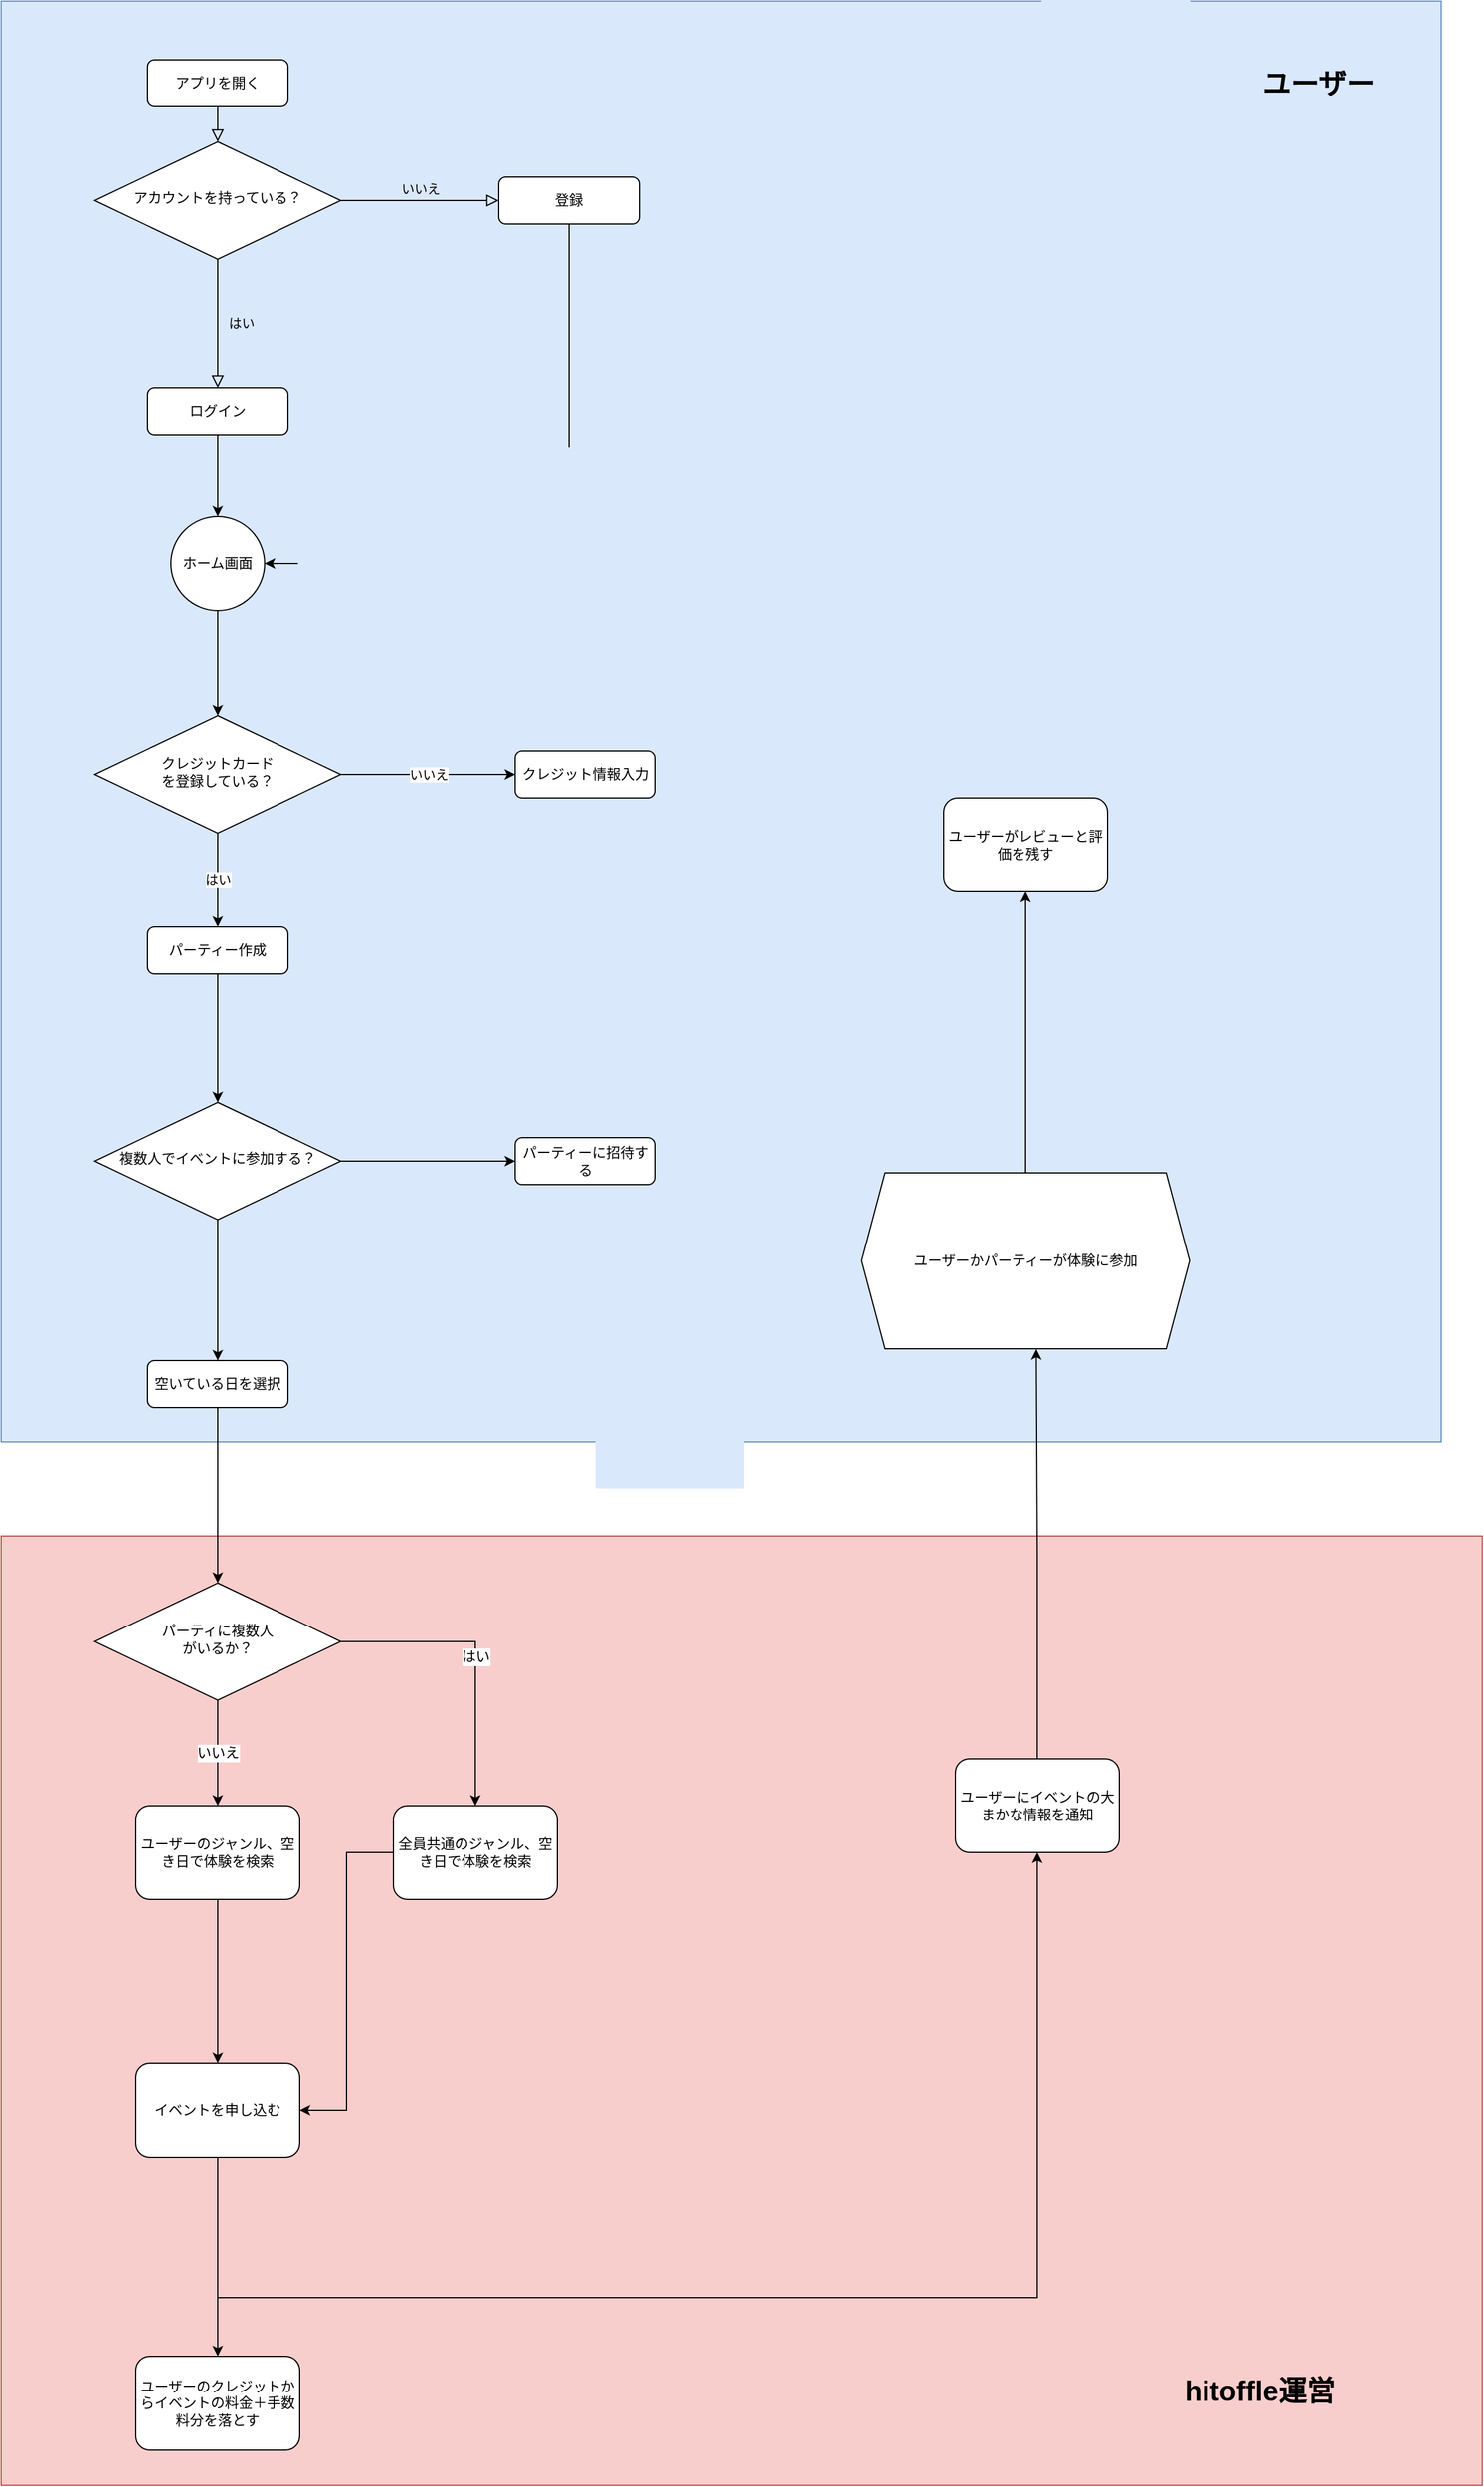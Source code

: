<mxfile version="15.6.3" type="github">
  <diagram id="C5RBs43oDa-KdzZeNtuy" name="Page-1">
    <mxGraphModel dx="1965" dy="1363" grid="1" gridSize="10" guides="1" tooltips="1" connect="1" arrows="1" fold="1" page="1" pageScale="1" pageWidth="827" pageHeight="1169" math="0" shadow="0">
      <root>
        <mxCell id="WIyWlLk6GJQsqaUBKTNV-0" />
        <mxCell id="WIyWlLk6GJQsqaUBKTNV-1" parent="WIyWlLk6GJQsqaUBKTNV-0" />
        <mxCell id="mJmePlffthuygLBhJIn6-11" value="" style="rounded=0;whiteSpace=wrap;html=1;fillColor=#f8cecc;strokeColor=#b85450;" vertex="1" parent="WIyWlLk6GJQsqaUBKTNV-1">
          <mxGeometry x="35" y="1340" width="1265" height="810" as="geometry" />
        </mxCell>
        <mxCell id="VVGWKkIphgC3ftQ22iEe-24" value="" style="whiteSpace=wrap;html=1;aspect=fixed;fillColor=#dae8fc;strokeColor=#6c8ebf;" parent="WIyWlLk6GJQsqaUBKTNV-1" vertex="1">
          <mxGeometry x="35" y="30" width="1230" height="1230" as="geometry" />
        </mxCell>
        <mxCell id="WIyWlLk6GJQsqaUBKTNV-2" value="" style="rounded=0;html=1;jettySize=auto;orthogonalLoop=1;fontSize=11;endArrow=block;endFill=0;endSize=8;strokeWidth=1;shadow=0;labelBackgroundColor=none;edgeStyle=orthogonalEdgeStyle;" parent="WIyWlLk6GJQsqaUBKTNV-1" source="WIyWlLk6GJQsqaUBKTNV-3" target="WIyWlLk6GJQsqaUBKTNV-6" edge="1">
          <mxGeometry relative="1" as="geometry" />
        </mxCell>
        <mxCell id="WIyWlLk6GJQsqaUBKTNV-3" value="アプリを開く" style="rounded=1;whiteSpace=wrap;html=1;fontSize=12;glass=0;strokeWidth=1;shadow=0;" parent="WIyWlLk6GJQsqaUBKTNV-1" vertex="1">
          <mxGeometry x="160" y="80" width="120" height="40" as="geometry" />
        </mxCell>
        <mxCell id="WIyWlLk6GJQsqaUBKTNV-4" value="はい" style="rounded=0;html=1;jettySize=auto;orthogonalLoop=1;fontSize=11;endArrow=block;endFill=0;endSize=8;strokeWidth=1;shadow=0;labelBackgroundColor=none;edgeStyle=orthogonalEdgeStyle;entryX=0.5;entryY=0;entryDx=0;entryDy=0;" parent="WIyWlLk6GJQsqaUBKTNV-1" source="WIyWlLk6GJQsqaUBKTNV-6" target="WIyWlLk6GJQsqaUBKTNV-11" edge="1">
          <mxGeometry y="20" relative="1" as="geometry">
            <mxPoint as="offset" />
            <mxPoint x="220" y="320" as="targetPoint" />
          </mxGeometry>
        </mxCell>
        <mxCell id="WIyWlLk6GJQsqaUBKTNV-5" value="いいえ" style="edgeStyle=orthogonalEdgeStyle;rounded=0;html=1;jettySize=auto;orthogonalLoop=1;fontSize=11;endArrow=block;endFill=0;endSize=8;strokeWidth=1;shadow=0;labelBackgroundColor=none;" parent="WIyWlLk6GJQsqaUBKTNV-1" source="WIyWlLk6GJQsqaUBKTNV-6" target="WIyWlLk6GJQsqaUBKTNV-7" edge="1">
          <mxGeometry y="10" relative="1" as="geometry">
            <mxPoint as="offset" />
          </mxGeometry>
        </mxCell>
        <mxCell id="WIyWlLk6GJQsqaUBKTNV-6" value="アカウントを持っている？" style="rhombus;whiteSpace=wrap;html=1;shadow=0;fontFamily=Helvetica;fontSize=12;align=center;strokeWidth=1;spacing=6;spacingTop=-4;" parent="WIyWlLk6GJQsqaUBKTNV-1" vertex="1">
          <mxGeometry x="115" y="150" width="210" height="100" as="geometry" />
        </mxCell>
        <mxCell id="VVGWKkIphgC3ftQ22iEe-2" style="edgeStyle=orthogonalEdgeStyle;rounded=0;orthogonalLoop=1;jettySize=auto;html=1;entryX=1;entryY=0.5;entryDx=0;entryDy=0;" parent="WIyWlLk6GJQsqaUBKTNV-1" source="WIyWlLk6GJQsqaUBKTNV-7" target="VVGWKkIphgC3ftQ22iEe-4" edge="1">
          <mxGeometry relative="1" as="geometry">
            <mxPoint x="280" y="490" as="targetPoint" />
            <Array as="points">
              <mxPoint x="520" y="510" />
            </Array>
          </mxGeometry>
        </mxCell>
        <mxCell id="WIyWlLk6GJQsqaUBKTNV-7" value="登録" style="rounded=1;whiteSpace=wrap;html=1;fontSize=12;glass=0;strokeWidth=1;shadow=0;" parent="WIyWlLk6GJQsqaUBKTNV-1" vertex="1">
          <mxGeometry x="460" y="180" width="120" height="40" as="geometry" />
        </mxCell>
        <mxCell id="VVGWKkIphgC3ftQ22iEe-1" style="edgeStyle=orthogonalEdgeStyle;rounded=0;orthogonalLoop=1;jettySize=auto;html=1;" parent="WIyWlLk6GJQsqaUBKTNV-1" source="WIyWlLk6GJQsqaUBKTNV-11" target="VVGWKkIphgC3ftQ22iEe-4" edge="1">
          <mxGeometry relative="1" as="geometry">
            <mxPoint x="220" y="470" as="targetPoint" />
          </mxGeometry>
        </mxCell>
        <mxCell id="WIyWlLk6GJQsqaUBKTNV-11" value="ログイン" style="rounded=1;whiteSpace=wrap;html=1;fontSize=12;glass=0;strokeWidth=1;shadow=0;" parent="WIyWlLk6GJQsqaUBKTNV-1" vertex="1">
          <mxGeometry x="160" y="360" width="120" height="40" as="geometry" />
        </mxCell>
        <mxCell id="VVGWKkIphgC3ftQ22iEe-8" style="edgeStyle=orthogonalEdgeStyle;rounded=0;orthogonalLoop=1;jettySize=auto;html=1;" parent="WIyWlLk6GJQsqaUBKTNV-1" source="VVGWKkIphgC3ftQ22iEe-3" target="VVGWKkIphgC3ftQ22iEe-7" edge="1">
          <mxGeometry relative="1" as="geometry" />
        </mxCell>
        <mxCell id="VVGWKkIphgC3ftQ22iEe-3" value="パーティー作成" style="rounded=1;whiteSpace=wrap;html=1;fontSize=12;glass=0;strokeWidth=1;shadow=0;" parent="WIyWlLk6GJQsqaUBKTNV-1" vertex="1">
          <mxGeometry x="160" y="820" width="120" height="40" as="geometry" />
        </mxCell>
        <mxCell id="mJmePlffthuygLBhJIn6-10" style="edgeStyle=orthogonalEdgeStyle;rounded=0;orthogonalLoop=1;jettySize=auto;html=1;" edge="1" parent="WIyWlLk6GJQsqaUBKTNV-1" source="VVGWKkIphgC3ftQ22iEe-4" target="VVGWKkIphgC3ftQ22iEe-16">
          <mxGeometry relative="1" as="geometry" />
        </mxCell>
        <mxCell id="VVGWKkIphgC3ftQ22iEe-4" value="ホーム画面" style="ellipse;whiteSpace=wrap;html=1;aspect=fixed;" parent="WIyWlLk6GJQsqaUBKTNV-1" vertex="1">
          <mxGeometry x="180" y="470" width="80" height="80" as="geometry" />
        </mxCell>
        <mxCell id="VVGWKkIphgC3ftQ22iEe-9" style="edgeStyle=orthogonalEdgeStyle;rounded=0;orthogonalLoop=1;jettySize=auto;html=1;entryX=0;entryY=0.5;entryDx=0;entryDy=0;" parent="WIyWlLk6GJQsqaUBKTNV-1" source="VVGWKkIphgC3ftQ22iEe-7" target="VVGWKkIphgC3ftQ22iEe-12" edge="1">
          <mxGeometry relative="1" as="geometry">
            <mxPoint x="410" y="860" as="targetPoint" />
          </mxGeometry>
        </mxCell>
        <mxCell id="mJmePlffthuygLBhJIn6-6" style="edgeStyle=orthogonalEdgeStyle;rounded=0;orthogonalLoop=1;jettySize=auto;html=1;" edge="1" parent="WIyWlLk6GJQsqaUBKTNV-1" source="VVGWKkIphgC3ftQ22iEe-7" target="VVGWKkIphgC3ftQ22iEe-19">
          <mxGeometry relative="1" as="geometry" />
        </mxCell>
        <mxCell id="VVGWKkIphgC3ftQ22iEe-7" value="複数人でイベントに参加する？" style="rhombus;whiteSpace=wrap;html=1;shadow=0;fontFamily=Helvetica;fontSize=12;align=center;strokeWidth=1;spacing=6;spacingTop=-4;" parent="WIyWlLk6GJQsqaUBKTNV-1" vertex="1">
          <mxGeometry x="115" y="970" width="210" height="100" as="geometry" />
        </mxCell>
        <mxCell id="VVGWKkIphgC3ftQ22iEe-12" value="パーティーに招待する" style="rounded=1;whiteSpace=wrap;html=1;fontSize=12;glass=0;strokeWidth=1;shadow=0;" parent="WIyWlLk6GJQsqaUBKTNV-1" vertex="1">
          <mxGeometry x="474" y="1000" width="120" height="40" as="geometry" />
        </mxCell>
        <mxCell id="VVGWKkIphgC3ftQ22iEe-17" value="いいえ" style="edgeStyle=orthogonalEdgeStyle;rounded=0;orthogonalLoop=1;jettySize=auto;html=1;" parent="WIyWlLk6GJQsqaUBKTNV-1" source="VVGWKkIphgC3ftQ22iEe-16" target="VVGWKkIphgC3ftQ22iEe-21" edge="1">
          <mxGeometry relative="1" as="geometry">
            <mxPoint x="460" y="1040" as="targetPoint" />
          </mxGeometry>
        </mxCell>
        <mxCell id="VVGWKkIphgC3ftQ22iEe-20" value="はい" style="edgeStyle=orthogonalEdgeStyle;rounded=0;orthogonalLoop=1;jettySize=auto;html=1;entryX=0.5;entryY=0;entryDx=0;entryDy=0;" parent="WIyWlLk6GJQsqaUBKTNV-1" source="VVGWKkIphgC3ftQ22iEe-16" target="VVGWKkIphgC3ftQ22iEe-3" edge="1">
          <mxGeometry relative="1" as="geometry" />
        </mxCell>
        <mxCell id="VVGWKkIphgC3ftQ22iEe-16" value="クレジットカード&lt;br&gt;を登録している？" style="rhombus;whiteSpace=wrap;html=1;shadow=0;fontFamily=Helvetica;fontSize=12;align=center;strokeWidth=1;spacing=6;spacingTop=-4;" parent="WIyWlLk6GJQsqaUBKTNV-1" vertex="1">
          <mxGeometry x="115" y="640" width="210" height="100" as="geometry" />
        </mxCell>
        <mxCell id="VVGWKkIphgC3ftQ22iEe-19" value="空いている日を選択" style="rounded=1;whiteSpace=wrap;html=1;fontSize=12;glass=0;strokeWidth=1;shadow=0;" parent="WIyWlLk6GJQsqaUBKTNV-1" vertex="1">
          <mxGeometry x="160" y="1190" width="120" height="40" as="geometry" />
        </mxCell>
        <mxCell id="VVGWKkIphgC3ftQ22iEe-21" value="クレジット情報入力" style="rounded=1;whiteSpace=wrap;html=1;fontSize=12;glass=0;strokeWidth=1;shadow=0;" parent="WIyWlLk6GJQsqaUBKTNV-1" vertex="1">
          <mxGeometry x="474" y="670" width="120" height="40" as="geometry" />
        </mxCell>
        <mxCell id="VVGWKkIphgC3ftQ22iEe-25" value="&lt;b&gt;&lt;font style=&quot;font-size: 24px&quot;&gt;ユーザー&lt;/font&gt;&lt;/b&gt;" style="text;html=1;strokeColor=none;fillColor=none;align=center;verticalAlign=middle;whiteSpace=wrap;rounded=0;" parent="WIyWlLk6GJQsqaUBKTNV-1" vertex="1">
          <mxGeometry x="1100" y="81" width="120" height="39" as="geometry" />
        </mxCell>
        <mxCell id="VVGWKkIphgC3ftQ22iEe-35" value="はい" style="edgeStyle=orthogonalEdgeStyle;rounded=0;orthogonalLoop=1;jettySize=auto;html=1;fontSize=12;" parent="WIyWlLk6GJQsqaUBKTNV-1" source="VVGWKkIphgC3ftQ22iEe-30" target="VVGWKkIphgC3ftQ22iEe-34" edge="1">
          <mxGeometry relative="1" as="geometry" />
        </mxCell>
        <mxCell id="VVGWKkIphgC3ftQ22iEe-38" value="いいえ" style="edgeStyle=orthogonalEdgeStyle;rounded=0;orthogonalLoop=1;jettySize=auto;html=1;fontSize=12;" parent="WIyWlLk6GJQsqaUBKTNV-1" source="VVGWKkIphgC3ftQ22iEe-30" target="VVGWKkIphgC3ftQ22iEe-37" edge="1">
          <mxGeometry relative="1" as="geometry" />
        </mxCell>
        <mxCell id="VVGWKkIphgC3ftQ22iEe-30" value="パーティに複数人&lt;br&gt;がいるか？" style="rhombus;whiteSpace=wrap;html=1;shadow=0;fontFamily=Helvetica;fontSize=12;align=center;strokeWidth=1;spacing=6;spacingTop=-4;" parent="WIyWlLk6GJQsqaUBKTNV-1" vertex="1">
          <mxGeometry x="115" y="1380" width="210" height="100" as="geometry" />
        </mxCell>
        <mxCell id="VVGWKkIphgC3ftQ22iEe-32" style="edgeStyle=orthogonalEdgeStyle;rounded=0;orthogonalLoop=1;jettySize=auto;html=1;fontSize=12;" parent="WIyWlLk6GJQsqaUBKTNV-1" source="VVGWKkIphgC3ftQ22iEe-19" target="VVGWKkIphgC3ftQ22iEe-30" edge="1">
          <mxGeometry relative="1" as="geometry" />
        </mxCell>
        <mxCell id="VVGWKkIphgC3ftQ22iEe-43" style="edgeStyle=orthogonalEdgeStyle;rounded=0;orthogonalLoop=1;jettySize=auto;html=1;entryX=1;entryY=0.5;entryDx=0;entryDy=0;fontSize=24;" parent="WIyWlLk6GJQsqaUBKTNV-1" source="VVGWKkIphgC3ftQ22iEe-34" target="VVGWKkIphgC3ftQ22iEe-41" edge="1">
          <mxGeometry relative="1" as="geometry" />
        </mxCell>
        <mxCell id="VVGWKkIphgC3ftQ22iEe-34" value="全員共通のジャンル、空き日で体験を検索" style="rounded=1;whiteSpace=wrap;html=1;fontSize=12;glass=0;strokeWidth=1;shadow=0;" parent="WIyWlLk6GJQsqaUBKTNV-1" vertex="1">
          <mxGeometry x="370" y="1570" width="140" height="80" as="geometry" />
        </mxCell>
        <mxCell id="VVGWKkIphgC3ftQ22iEe-42" style="edgeStyle=orthogonalEdgeStyle;rounded=0;orthogonalLoop=1;jettySize=auto;html=1;fontSize=24;" parent="WIyWlLk6GJQsqaUBKTNV-1" source="VVGWKkIphgC3ftQ22iEe-37" target="VVGWKkIphgC3ftQ22iEe-41" edge="1">
          <mxGeometry relative="1" as="geometry" />
        </mxCell>
        <mxCell id="VVGWKkIphgC3ftQ22iEe-37" value="ユーザーのジャンル、空き日で体験を検索" style="rounded=1;whiteSpace=wrap;html=1;fontSize=12;glass=0;strokeWidth=1;shadow=0;" parent="WIyWlLk6GJQsqaUBKTNV-1" vertex="1">
          <mxGeometry x="150" y="1570" width="140" height="80" as="geometry" />
        </mxCell>
        <mxCell id="VVGWKkIphgC3ftQ22iEe-39" value="&lt;font style=&quot;font-size: 24px&quot;&gt;&lt;b&gt;hitoffle運営&lt;/b&gt;&lt;/font&gt;" style="text;html=1;strokeColor=none;fillColor=none;align=center;verticalAlign=middle;whiteSpace=wrap;rounded=0;fontSize=12;" parent="WIyWlLk6GJQsqaUBKTNV-1" vertex="1">
          <mxGeometry x="990" y="2030" width="240" height="80" as="geometry" />
        </mxCell>
        <mxCell id="VVGWKkIphgC3ftQ22iEe-48" style="edgeStyle=orthogonalEdgeStyle;rounded=0;orthogonalLoop=1;jettySize=auto;html=1;fontSize=24;exitX=0.5;exitY=1;exitDx=0;exitDy=0;entryX=0.5;entryY=0;entryDx=0;entryDy=0;" parent="WIyWlLk6GJQsqaUBKTNV-1" source="VVGWKkIphgC3ftQ22iEe-41" target="VVGWKkIphgC3ftQ22iEe-47" edge="1">
          <mxGeometry relative="1" as="geometry" />
        </mxCell>
        <mxCell id="VVGWKkIphgC3ftQ22iEe-41" value="イベントを申し込む" style="rounded=1;whiteSpace=wrap;html=1;fontSize=12;glass=0;strokeWidth=1;shadow=0;" parent="WIyWlLk6GJQsqaUBKTNV-1" vertex="1">
          <mxGeometry x="150" y="1790" width="140" height="80" as="geometry" />
        </mxCell>
        <mxCell id="VVGWKkIphgC3ftQ22iEe-50" style="edgeStyle=orthogonalEdgeStyle;rounded=0;orthogonalLoop=1;jettySize=auto;html=1;fontSize=24;exitX=0.5;exitY=1;exitDx=0;exitDy=0;" parent="WIyWlLk6GJQsqaUBKTNV-1" source="VVGWKkIphgC3ftQ22iEe-41" target="VVGWKkIphgC3ftQ22iEe-49" edge="1">
          <mxGeometry relative="1" as="geometry">
            <Array as="points">
              <mxPoint x="220" y="1990" />
              <mxPoint x="920" y="1990" />
            </Array>
          </mxGeometry>
        </mxCell>
        <mxCell id="VVGWKkIphgC3ftQ22iEe-47" value="ユーザーのクレジットからイベントの料金＋手数料分を落とす" style="rounded=1;whiteSpace=wrap;html=1;fontSize=12;glass=0;strokeWidth=1;shadow=0;" parent="WIyWlLk6GJQsqaUBKTNV-1" vertex="1">
          <mxGeometry x="150" y="2040" width="140" height="80" as="geometry" />
        </mxCell>
        <mxCell id="VVGWKkIphgC3ftQ22iEe-54" style="edgeStyle=orthogonalEdgeStyle;rounded=0;orthogonalLoop=1;jettySize=auto;html=1;fontSize=24;entryX=0.55;entryY=0.95;entryDx=0;entryDy=0;entryPerimeter=0;" parent="WIyWlLk6GJQsqaUBKTNV-1" source="VVGWKkIphgC3ftQ22iEe-49" edge="1">
          <mxGeometry relative="1" as="geometry">
            <mxPoint x="919.15" y="1180.236" as="targetPoint" />
          </mxGeometry>
        </mxCell>
        <mxCell id="VVGWKkIphgC3ftQ22iEe-49" value="ユーザーにイベントの大まかな情報を通知" style="rounded=1;whiteSpace=wrap;html=1;fontSize=12;glass=0;strokeWidth=1;shadow=0;" parent="WIyWlLk6GJQsqaUBKTNV-1" vertex="1">
          <mxGeometry x="850" y="1530" width="140" height="80" as="geometry" />
        </mxCell>
        <mxCell id="mJmePlffthuygLBhJIn6-1" value="ユーザーがレビューと評価を残す" style="rounded=1;whiteSpace=wrap;html=1;fontSize=12;glass=0;strokeWidth=1;shadow=0;" vertex="1" parent="WIyWlLk6GJQsqaUBKTNV-1">
          <mxGeometry x="840" y="710" width="140" height="80" as="geometry" />
        </mxCell>
        <mxCell id="mJmePlffthuygLBhJIn6-4" style="edgeStyle=orthogonalEdgeStyle;rounded=0;orthogonalLoop=1;jettySize=auto;html=1;exitX=0.5;exitY=0;exitDx=0;exitDy=0;" edge="1" parent="WIyWlLk6GJQsqaUBKTNV-1" source="mJmePlffthuygLBhJIn6-5" target="mJmePlffthuygLBhJIn6-1">
          <mxGeometry relative="1" as="geometry">
            <mxPoint x="938.125" y="1053.734" as="sourcePoint" />
          </mxGeometry>
        </mxCell>
        <mxCell id="mJmePlffthuygLBhJIn6-5" value="ユーザーかパーティーが体験に参加" style="shape=hexagon;perimeter=hexagonPerimeter2;whiteSpace=wrap;html=1;fixedSize=1;" vertex="1" parent="WIyWlLk6GJQsqaUBKTNV-1">
          <mxGeometry x="770" y="1030" width="280" height="150" as="geometry" />
        </mxCell>
      </root>
    </mxGraphModel>
  </diagram>
</mxfile>
